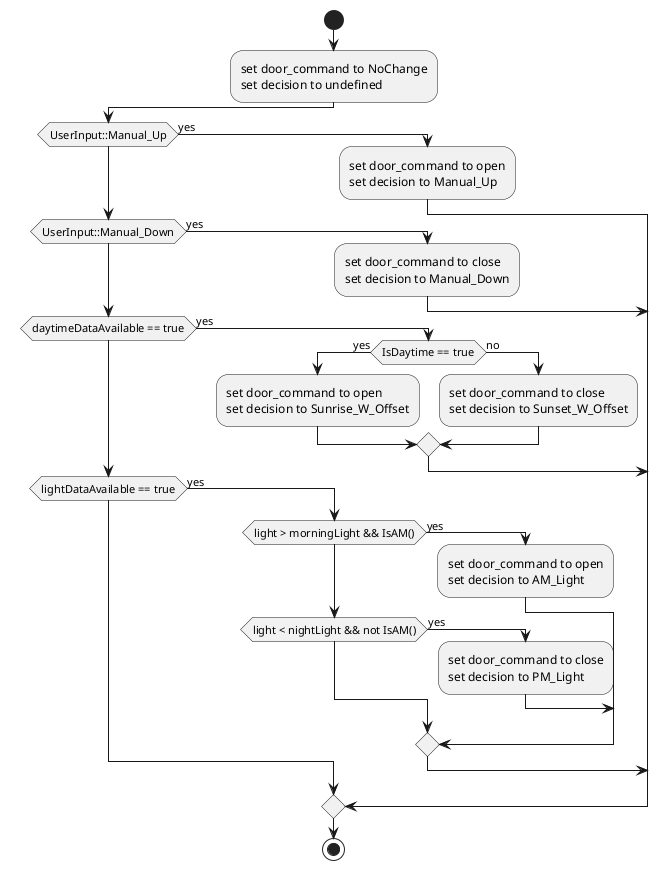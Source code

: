 ' plantuml diagram 
' author: Bennett Cook
' date: 8/21/2022
' desc: door open/close decision 
' ref: https://plantuml.com
' ref: https://plantuml.com/commons
' ref: https://plantuml-documentation.readthedocs.io/en/latest/

@startuml

!pragma useVerticalIf on

start 

:set door_command to NoChange
set decision to undefined;


if (UserInput::Manual_Up) then (yes)
  :set door_command to open
  set decision to Manual_Up;
elseif (UserInput::Manual_Down) then (yes)
  :set door_command to close 
  set decision to Manual_Down;
elseif (daytimeDataAvailable == true) then (yes)

   if (IsDaytime == true) then (yes)
      :set door_command to open
      set decision to Sunrise_W_Offset;
   else (no)
      :set door_command to close
      set decision to Sunset_W_Offset;
   endif

elseif (lightDataAvailable == true) then (yes)

   if (light > morningLight && IsAM()) then (yes)
      :set door_command to open
      set decision to AM_Light;
   elseif (light < nightLight && not IsAM()) then (yes)
      :set door_command to close
      set decision to PM_Light;
   endif

endif

stop

@enduml